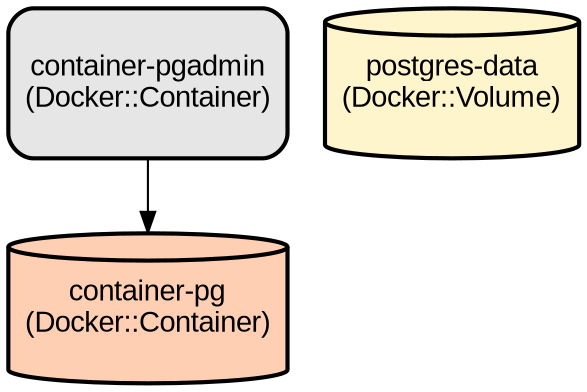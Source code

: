 digraph INFRA {
  node [ color = "black", fillcolor = "#E6E6E6", height =1, style = "filled,bold,rounded", fontname = "Arial" ];
  "container-pg" [ label = "container-pg
(Docker::Container)", shape =cylinder, fillcolor = "#FFCFB3" ];
  "container-pgadmin" [ label = "container-pgadmin
(Docker::Container)", shape =rectangle ];
  "postgres-data" [ label = "postgres-data
(Docker::Volume)", shape =cylinder, fillcolor = "#FFF5CD" ];
  "container-pgadmin" -> "container-pg";
}
